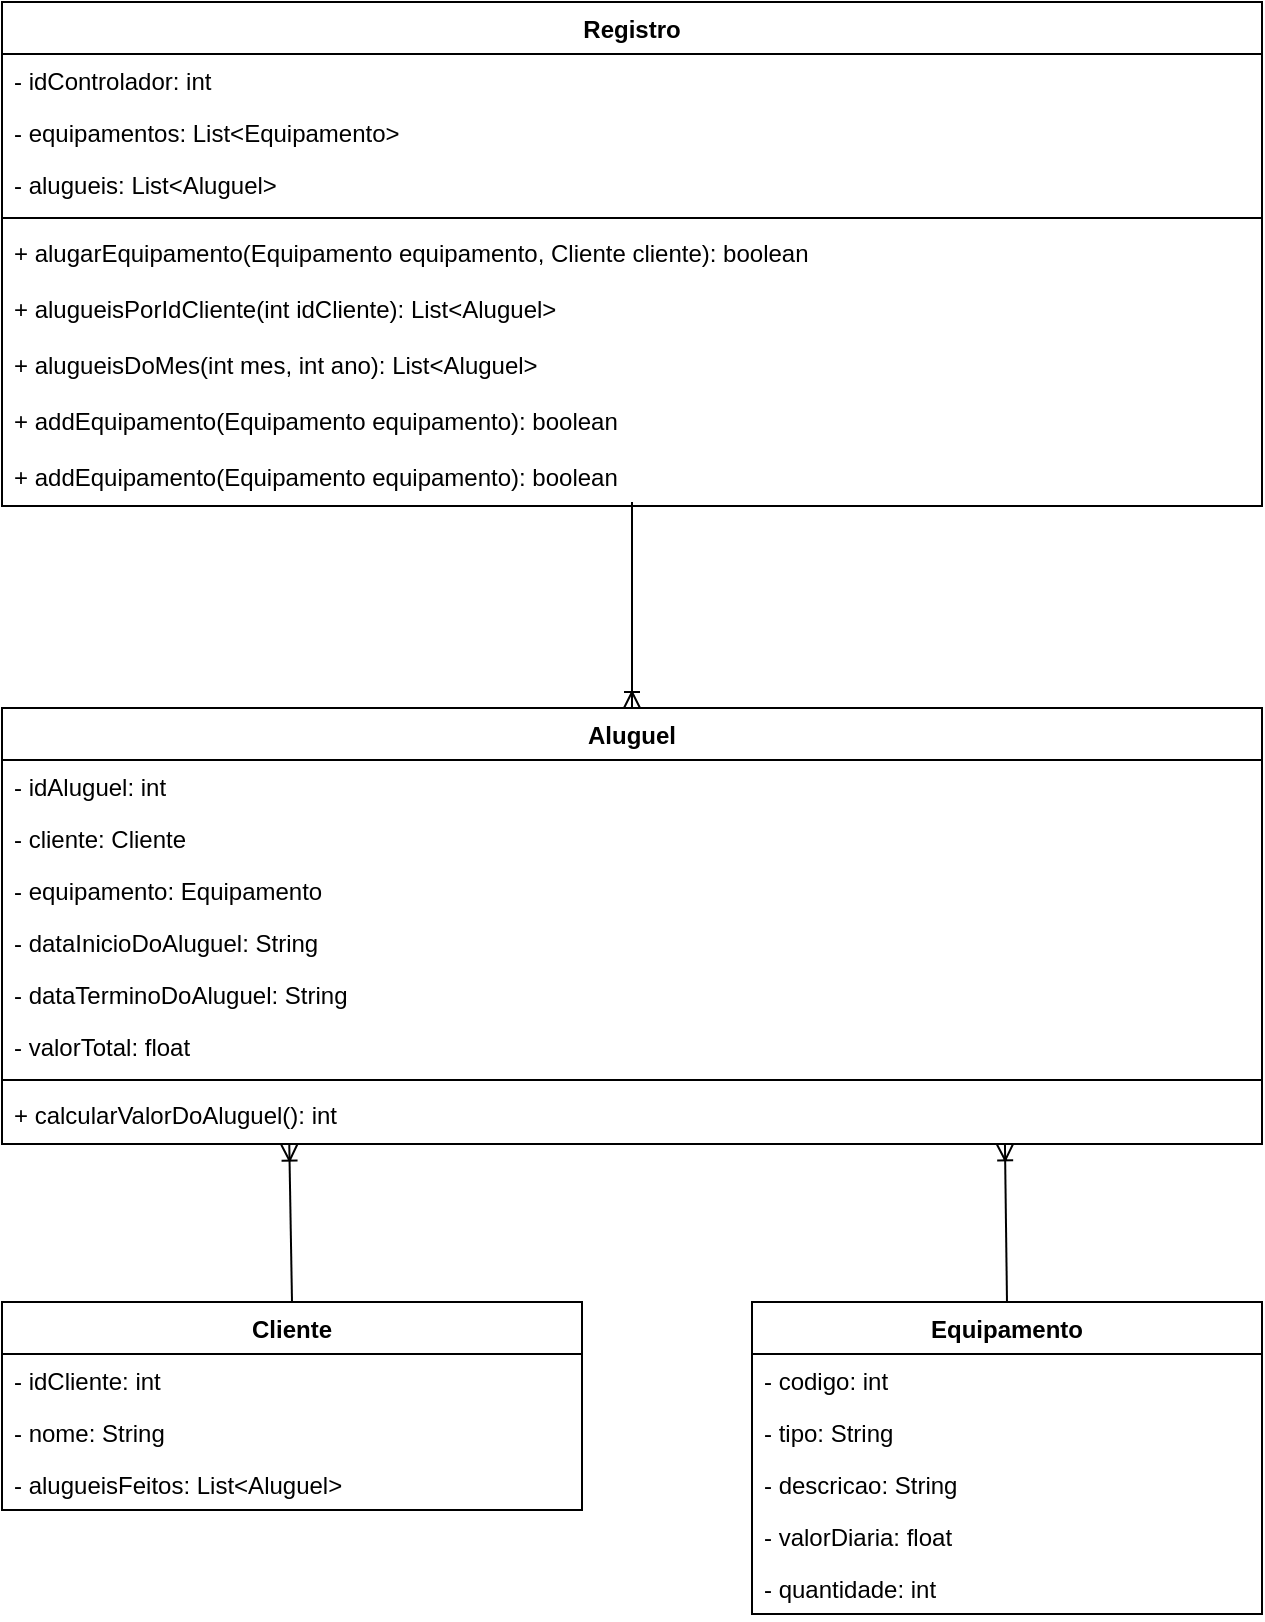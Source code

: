 <mxfile>
    <diagram id="aEJ-YDthdQFYHFOUz2vc" name="Page-1">
        <mxGraphModel dx="454" dy="427" grid="1" gridSize="10" guides="1" tooltips="1" connect="1" arrows="1" fold="1" page="1" pageScale="1" pageWidth="850" pageHeight="1100" math="0" shadow="0">
            <root>
                <mxCell id="0"/>
                <mxCell id="1" parent="0"/>
                <mxCell id="2" value="Cliente" style="swimlane;fontStyle=1;align=center;verticalAlign=top;childLayout=stackLayout;horizontal=1;startSize=26;horizontalStack=0;resizeParent=1;resizeParentMax=0;resizeLast=0;collapsible=1;marginBottom=0;" parent="1" vertex="1">
                    <mxGeometry x="70" y="720" width="290" height="104" as="geometry"/>
                </mxCell>
                <mxCell id="3" value="- idCliente: int" style="text;strokeColor=none;fillColor=none;align=left;verticalAlign=top;spacingLeft=4;spacingRight=4;overflow=hidden;rotatable=0;points=[[0,0.5],[1,0.5]];portConstraint=eastwest;" parent="2" vertex="1">
                    <mxGeometry y="26" width="290" height="26" as="geometry"/>
                </mxCell>
                <mxCell id="95" value="- nome: String" style="text;strokeColor=none;fillColor=none;align=left;verticalAlign=top;spacingLeft=4;spacingRight=4;overflow=hidden;rotatable=0;points=[[0,0.5],[1,0.5]];portConstraint=eastwest;" vertex="1" parent="2">
                    <mxGeometry y="52" width="290" height="26" as="geometry"/>
                </mxCell>
                <mxCell id="11" value="- alugueisFeitos: List&lt;Aluguel&gt;" style="text;strokeColor=none;fillColor=none;align=left;verticalAlign=top;spacingLeft=4;spacingRight=4;overflow=hidden;rotatable=0;points=[[0,0.5],[1,0.5]];portConstraint=eastwest;" parent="2" vertex="1">
                    <mxGeometry y="78" width="290" height="26" as="geometry"/>
                </mxCell>
                <mxCell id="12" value="Equipamento" style="swimlane;fontStyle=1;align=center;verticalAlign=top;childLayout=stackLayout;horizontal=1;startSize=26;horizontalStack=0;resizeParent=1;resizeParentMax=0;resizeLast=0;collapsible=1;marginBottom=0;" parent="1" vertex="1">
                    <mxGeometry x="445" y="720" width="255" height="156" as="geometry"/>
                </mxCell>
                <mxCell id="13" value="- codigo: int" style="text;strokeColor=none;fillColor=none;align=left;verticalAlign=top;spacingLeft=4;spacingRight=4;overflow=hidden;rotatable=0;points=[[0,0.5],[1,0.5]];portConstraint=eastwest;" parent="12" vertex="1">
                    <mxGeometry y="26" width="255" height="26" as="geometry"/>
                </mxCell>
                <mxCell id="23" value="- tipo: String" style="text;strokeColor=none;fillColor=none;align=left;verticalAlign=top;spacingLeft=4;spacingRight=4;overflow=hidden;rotatable=0;points=[[0,0.5],[1,0.5]];portConstraint=eastwest;" parent="12" vertex="1">
                    <mxGeometry y="52" width="255" height="26" as="geometry"/>
                </mxCell>
                <mxCell id="16" value="- descricao: String" style="text;strokeColor=none;fillColor=none;align=left;verticalAlign=top;spacingLeft=4;spacingRight=4;overflow=hidden;rotatable=0;points=[[0,0.5],[1,0.5]];portConstraint=eastwest;" parent="12" vertex="1">
                    <mxGeometry y="78" width="255" height="26" as="geometry"/>
                </mxCell>
                <mxCell id="48" value="- valorDiaria: float" style="text;strokeColor=none;fillColor=none;align=left;verticalAlign=top;spacingLeft=4;spacingRight=4;overflow=hidden;rotatable=0;points=[[0,0.5],[1,0.5]];portConstraint=eastwest;" parent="12" vertex="1">
                    <mxGeometry y="104" width="255" height="26" as="geometry"/>
                </mxCell>
                <mxCell id="74" value="- quantidade: int" style="text;strokeColor=none;fillColor=none;align=left;verticalAlign=top;spacingLeft=4;spacingRight=4;overflow=hidden;rotatable=0;points=[[0,0.5],[1,0.5]];portConstraint=eastwest;" parent="12" vertex="1">
                    <mxGeometry y="130" width="255" height="26" as="geometry"/>
                </mxCell>
                <mxCell id="29" value="Aluguel" style="swimlane;fontStyle=1;align=center;verticalAlign=top;childLayout=stackLayout;horizontal=1;startSize=26;horizontalStack=0;resizeParent=1;resizeParentMax=0;resizeLast=0;collapsible=1;marginBottom=0;" parent="1" vertex="1">
                    <mxGeometry x="70" y="423" width="630" height="218" as="geometry"/>
                </mxCell>
                <mxCell id="65" value="- idAluguel: int" style="text;strokeColor=none;fillColor=none;align=left;verticalAlign=top;spacingLeft=4;spacingRight=4;overflow=hidden;rotatable=0;points=[[0,0.5],[1,0.5]];portConstraint=eastwest;" parent="29" vertex="1">
                    <mxGeometry y="26" width="630" height="26" as="geometry"/>
                </mxCell>
                <mxCell id="36" value="- cliente: Cliente" style="text;strokeColor=none;fillColor=none;align=left;verticalAlign=top;spacingLeft=4;spacingRight=4;overflow=hidden;rotatable=0;points=[[0,0.5],[1,0.5]];portConstraint=eastwest;" parent="29" vertex="1">
                    <mxGeometry y="52" width="630" height="26" as="geometry"/>
                </mxCell>
                <mxCell id="37" value="- equipamento: Equipamento" style="text;strokeColor=none;fillColor=none;align=left;verticalAlign=top;spacingLeft=4;spacingRight=4;overflow=hidden;rotatable=0;points=[[0,0.5],[1,0.5]];portConstraint=eastwest;" parent="29" vertex="1">
                    <mxGeometry y="78" width="630" height="26" as="geometry"/>
                </mxCell>
                <mxCell id="38" value="- dataInicioDoAluguel: String" style="text;strokeColor=none;fillColor=none;align=left;verticalAlign=top;spacingLeft=4;spacingRight=4;overflow=hidden;rotatable=0;points=[[0,0.5],[1,0.5]];portConstraint=eastwest;" parent="29" vertex="1">
                    <mxGeometry y="104" width="630" height="26" as="geometry"/>
                </mxCell>
                <mxCell id="30" value="- dataTerminoDoAluguel: String" style="text;strokeColor=none;fillColor=none;align=left;verticalAlign=top;spacingLeft=4;spacingRight=4;overflow=hidden;rotatable=0;points=[[0,0.5],[1,0.5]];portConstraint=eastwest;" parent="29" vertex="1">
                    <mxGeometry y="130" width="630" height="26" as="geometry"/>
                </mxCell>
                <mxCell id="75" value="- valorTotal: float" style="text;strokeColor=none;fillColor=none;align=left;verticalAlign=top;spacingLeft=4;spacingRight=4;overflow=hidden;rotatable=0;points=[[0,0.5],[1,0.5]];portConstraint=eastwest;" parent="29" vertex="1">
                    <mxGeometry y="156" width="630" height="26" as="geometry"/>
                </mxCell>
                <mxCell id="31" value="" style="line;strokeWidth=1;fillColor=none;align=left;verticalAlign=middle;spacingTop=-1;spacingLeft=3;spacingRight=3;rotatable=0;labelPosition=right;points=[];portConstraint=eastwest;strokeColor=inherit;" parent="29" vertex="1">
                    <mxGeometry y="182" width="630" height="8" as="geometry"/>
                </mxCell>
                <mxCell id="53" value="+ calcularValorDoAluguel(): int" style="text;strokeColor=none;fillColor=none;align=left;verticalAlign=top;spacingLeft=4;spacingRight=4;overflow=hidden;rotatable=0;points=[[0,0.5],[1,0.5]];portConstraint=eastwest;" parent="29" vertex="1">
                    <mxGeometry y="190" width="630" height="28" as="geometry"/>
                </mxCell>
                <mxCell id="71" value="" style="fontSize=12;html=1;endArrow=ERoneToMany;exitX=0.5;exitY=0;exitDx=0;exitDy=0;entryX=0.228;entryY=1.012;entryDx=0;entryDy=0;entryPerimeter=0;" parent="1" source="2" target="53" edge="1">
                    <mxGeometry width="100" height="100" relative="1" as="geometry">
                        <mxPoint x="370" y="60" as="sourcePoint"/>
                        <mxPoint x="60" y="480" as="targetPoint"/>
                    </mxGeometry>
                </mxCell>
                <mxCell id="72" value="" style="fontSize=12;html=1;endArrow=ERoneToMany;entryX=0.796;entryY=1.006;entryDx=0;entryDy=0;entryPerimeter=0;exitX=0.5;exitY=0;exitDx=0;exitDy=0;" parent="1" source="12" target="53" edge="1">
                    <mxGeometry width="100" height="100" relative="1" as="geometry">
                        <mxPoint x="460" y="100" as="sourcePoint"/>
                        <mxPoint x="680" y="320" as="targetPoint"/>
                    </mxGeometry>
                </mxCell>
                <mxCell id="77" value="Registro" style="swimlane;fontStyle=1;align=center;verticalAlign=top;childLayout=stackLayout;horizontal=1;startSize=26;horizontalStack=0;resizeParent=1;resizeParentMax=0;resizeLast=0;collapsible=1;marginBottom=0;" parent="1" vertex="1">
                    <mxGeometry x="70" y="70" width="630" height="252" as="geometry"/>
                </mxCell>
                <mxCell id="78" value="- idControlador: int" style="text;strokeColor=none;fillColor=none;align=left;verticalAlign=top;spacingLeft=4;spacingRight=4;overflow=hidden;rotatable=0;points=[[0,0.5],[1,0.5]];portConstraint=eastwest;" parent="77" vertex="1">
                    <mxGeometry y="26" width="630" height="26" as="geometry"/>
                </mxCell>
                <mxCell id="87" value="- equipamentos: List&lt;Equipamento&gt;" style="text;strokeColor=none;fillColor=none;align=left;verticalAlign=top;spacingLeft=4;spacingRight=4;overflow=hidden;rotatable=0;points=[[0,0.5],[1,0.5]];portConstraint=eastwest;" parent="77" vertex="1">
                    <mxGeometry y="52" width="630" height="26" as="geometry"/>
                </mxCell>
                <mxCell id="88" value="- alugueis: List&lt;Aluguel&gt;" style="text;strokeColor=none;fillColor=none;align=left;verticalAlign=top;spacingLeft=4;spacingRight=4;overflow=hidden;rotatable=0;points=[[0,0.5],[1,0.5]];portConstraint=eastwest;" parent="77" vertex="1">
                    <mxGeometry y="78" width="630" height="26" as="geometry"/>
                </mxCell>
                <mxCell id="84" value="" style="line;strokeWidth=1;fillColor=none;align=left;verticalAlign=middle;spacingTop=-1;spacingLeft=3;spacingRight=3;rotatable=0;labelPosition=right;points=[];portConstraint=eastwest;strokeColor=inherit;" parent="77" vertex="1">
                    <mxGeometry y="104" width="630" height="8" as="geometry"/>
                </mxCell>
                <mxCell id="85" value="+ alugarEquipamento(Equipamento equipamento, Cliente cliente): boolean" style="text;strokeColor=none;fillColor=none;align=left;verticalAlign=top;spacingLeft=4;spacingRight=4;overflow=hidden;rotatable=0;points=[[0,0.5],[1,0.5]];portConstraint=eastwest;" parent="77" vertex="1">
                    <mxGeometry y="112" width="630" height="28" as="geometry"/>
                </mxCell>
                <mxCell id="89" value="+ alugueisPorIdCliente(int idCliente): List&lt;Aluguel&gt;" style="text;strokeColor=none;fillColor=none;align=left;verticalAlign=top;spacingLeft=4;spacingRight=4;overflow=hidden;rotatable=0;points=[[0,0.5],[1,0.5]];portConstraint=eastwest;" parent="77" vertex="1">
                    <mxGeometry y="140" width="630" height="28" as="geometry"/>
                </mxCell>
                <mxCell id="90" value="+ alugueisDoMes(int mes, int ano): List&lt;Aluguel&gt;" style="text;strokeColor=none;fillColor=none;align=left;verticalAlign=top;spacingLeft=4;spacingRight=4;overflow=hidden;rotatable=0;points=[[0,0.5],[1,0.5]];portConstraint=eastwest;" parent="77" vertex="1">
                    <mxGeometry y="168" width="630" height="28" as="geometry"/>
                </mxCell>
                <mxCell id="91" value="+ addEquipamento(Equipamento equipamento): boolean" style="text;strokeColor=none;fillColor=none;align=left;verticalAlign=top;spacingLeft=4;spacingRight=4;overflow=hidden;rotatable=0;points=[[0,0.5],[1,0.5]];portConstraint=eastwest;" parent="77" vertex="1">
                    <mxGeometry y="196" width="630" height="28" as="geometry"/>
                </mxCell>
                <mxCell id="92" value="+ addEquipamento(Equipamento equipamento): boolean" style="text;strokeColor=none;fillColor=none;align=left;verticalAlign=top;spacingLeft=4;spacingRight=4;overflow=hidden;rotatable=0;points=[[0,0.5],[1,0.5]];portConstraint=eastwest;" parent="77" vertex="1">
                    <mxGeometry y="224" width="630" height="28" as="geometry"/>
                </mxCell>
                <mxCell id="86" value="" style="fontSize=12;html=1;endArrow=ERoneToMany;entryX=0.5;entryY=0;entryDx=0;entryDy=0;" parent="1" target="29" edge="1">
                    <mxGeometry width="100" height="100" relative="1" as="geometry">
                        <mxPoint x="385" y="320" as="sourcePoint"/>
                        <mxPoint x="380" y="420" as="targetPoint"/>
                    </mxGeometry>
                </mxCell>
            </root>
        </mxGraphModel>
    </diagram>
</mxfile>